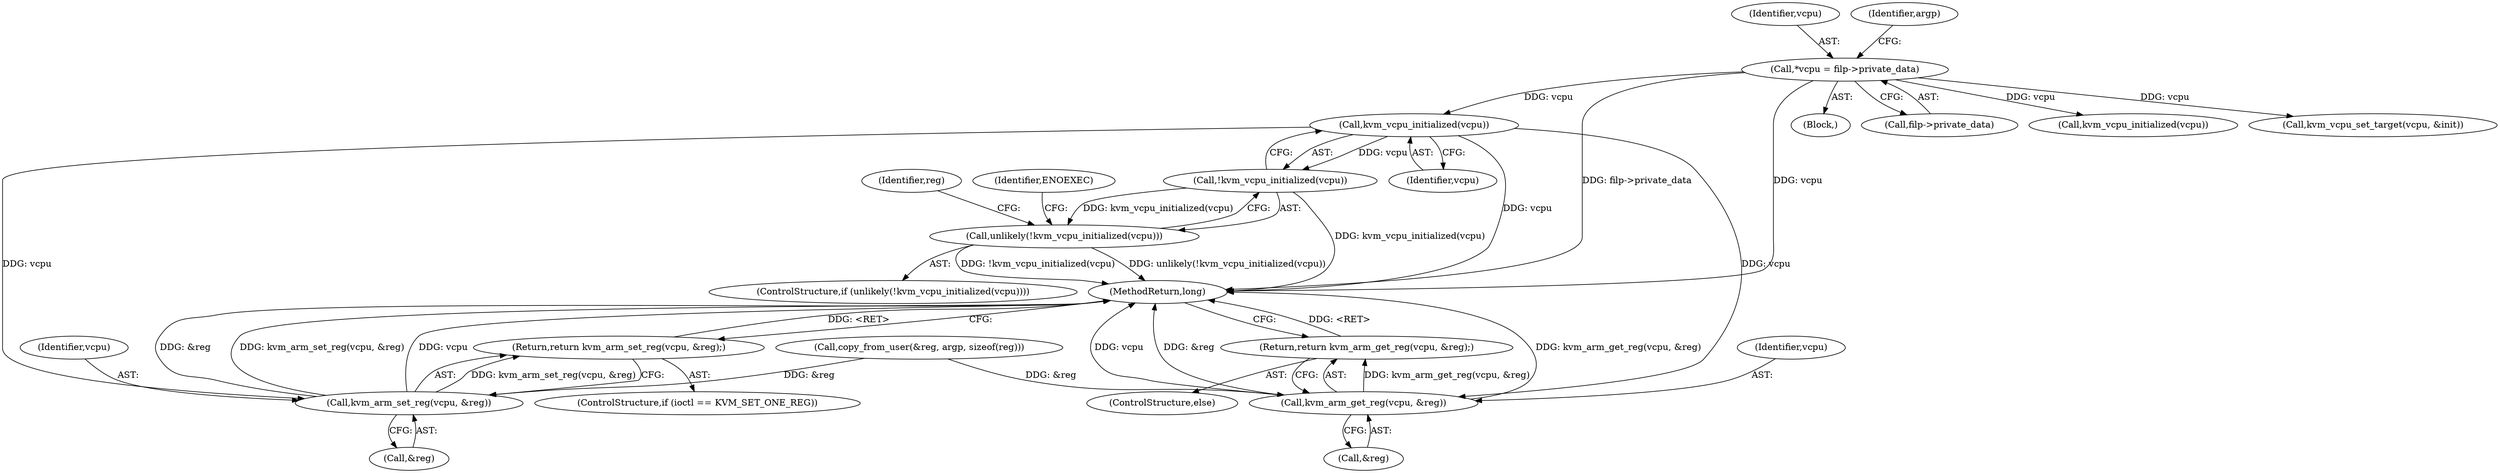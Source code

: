 digraph "0_linux_e8180dcaa8470ceca21109f143876fdcd9fe050a@pointer" {
"1000145" [label="(Call,kvm_vcpu_initialized(vcpu))"];
"1000106" [label="(Call,*vcpu = filp->private_data)"];
"1000144" [label="(Call,!kvm_vcpu_initialized(vcpu))"];
"1000143" [label="(Call,unlikely(!kvm_vcpu_initialized(vcpu)))"];
"1000165" [label="(Call,kvm_arm_set_reg(vcpu, &reg))"];
"1000164" [label="(Return,return kvm_arm_set_reg(vcpu, &reg);)"];
"1000171" [label="(Call,kvm_arm_get_reg(vcpu, &reg))"];
"1000170" [label="(Return,return kvm_arm_get_reg(vcpu, &reg);)"];
"1000160" [label="(ControlStructure,if (ioctl == KVM_SET_ONE_REG))"];
"1000241" [label="(MethodReturn,long)"];
"1000104" [label="(Block,)"];
"1000153" [label="(Identifier,reg)"];
"1000151" [label="(Call,copy_from_user(&reg, argp, sizeof(reg)))"];
"1000107" [label="(Identifier,vcpu)"];
"1000172" [label="(Identifier,vcpu)"];
"1000113" [label="(Identifier,argp)"];
"1000145" [label="(Call,kvm_vcpu_initialized(vcpu))"];
"1000106" [label="(Call,*vcpu = filp->private_data)"];
"1000146" [label="(Identifier,vcpu)"];
"1000164" [label="(Return,return kvm_arm_set_reg(vcpu, &reg);)"];
"1000171" [label="(Call,kvm_arm_get_reg(vcpu, &reg))"];
"1000169" [label="(ControlStructure,else)"];
"1000149" [label="(Identifier,ENOEXEC)"];
"1000144" [label="(Call,!kvm_vcpu_initialized(vcpu))"];
"1000142" [label="(ControlStructure,if (unlikely(!kvm_vcpu_initialized(vcpu))))"];
"1000108" [label="(Call,filp->private_data)"];
"1000166" [label="(Identifier,vcpu)"];
"1000165" [label="(Call,kvm_arm_set_reg(vcpu, &reg))"];
"1000143" [label="(Call,unlikely(!kvm_vcpu_initialized(vcpu)))"];
"1000186" [label="(Call,kvm_vcpu_initialized(vcpu))"];
"1000170" [label="(Return,return kvm_arm_get_reg(vcpu, &reg);)"];
"1000173" [label="(Call,&reg)"];
"1000167" [label="(Call,&reg)"];
"1000134" [label="(Call,kvm_vcpu_set_target(vcpu, &init))"];
"1000145" -> "1000144"  [label="AST: "];
"1000145" -> "1000146"  [label="CFG: "];
"1000146" -> "1000145"  [label="AST: "];
"1000144" -> "1000145"  [label="CFG: "];
"1000145" -> "1000241"  [label="DDG: vcpu"];
"1000145" -> "1000144"  [label="DDG: vcpu"];
"1000106" -> "1000145"  [label="DDG: vcpu"];
"1000145" -> "1000165"  [label="DDG: vcpu"];
"1000145" -> "1000171"  [label="DDG: vcpu"];
"1000106" -> "1000104"  [label="AST: "];
"1000106" -> "1000108"  [label="CFG: "];
"1000107" -> "1000106"  [label="AST: "];
"1000108" -> "1000106"  [label="AST: "];
"1000113" -> "1000106"  [label="CFG: "];
"1000106" -> "1000241"  [label="DDG: filp->private_data"];
"1000106" -> "1000241"  [label="DDG: vcpu"];
"1000106" -> "1000134"  [label="DDG: vcpu"];
"1000106" -> "1000186"  [label="DDG: vcpu"];
"1000144" -> "1000143"  [label="AST: "];
"1000143" -> "1000144"  [label="CFG: "];
"1000144" -> "1000241"  [label="DDG: kvm_vcpu_initialized(vcpu)"];
"1000144" -> "1000143"  [label="DDG: kvm_vcpu_initialized(vcpu)"];
"1000143" -> "1000142"  [label="AST: "];
"1000149" -> "1000143"  [label="CFG: "];
"1000153" -> "1000143"  [label="CFG: "];
"1000143" -> "1000241"  [label="DDG: !kvm_vcpu_initialized(vcpu)"];
"1000143" -> "1000241"  [label="DDG: unlikely(!kvm_vcpu_initialized(vcpu))"];
"1000165" -> "1000164"  [label="AST: "];
"1000165" -> "1000167"  [label="CFG: "];
"1000166" -> "1000165"  [label="AST: "];
"1000167" -> "1000165"  [label="AST: "];
"1000164" -> "1000165"  [label="CFG: "];
"1000165" -> "1000241"  [label="DDG: vcpu"];
"1000165" -> "1000241"  [label="DDG: &reg"];
"1000165" -> "1000241"  [label="DDG: kvm_arm_set_reg(vcpu, &reg)"];
"1000165" -> "1000164"  [label="DDG: kvm_arm_set_reg(vcpu, &reg)"];
"1000151" -> "1000165"  [label="DDG: &reg"];
"1000164" -> "1000160"  [label="AST: "];
"1000241" -> "1000164"  [label="CFG: "];
"1000164" -> "1000241"  [label="DDG: <RET>"];
"1000171" -> "1000170"  [label="AST: "];
"1000171" -> "1000173"  [label="CFG: "];
"1000172" -> "1000171"  [label="AST: "];
"1000173" -> "1000171"  [label="AST: "];
"1000170" -> "1000171"  [label="CFG: "];
"1000171" -> "1000241"  [label="DDG: vcpu"];
"1000171" -> "1000241"  [label="DDG: &reg"];
"1000171" -> "1000241"  [label="DDG: kvm_arm_get_reg(vcpu, &reg)"];
"1000171" -> "1000170"  [label="DDG: kvm_arm_get_reg(vcpu, &reg)"];
"1000151" -> "1000171"  [label="DDG: &reg"];
"1000170" -> "1000169"  [label="AST: "];
"1000241" -> "1000170"  [label="CFG: "];
"1000170" -> "1000241"  [label="DDG: <RET>"];
}
